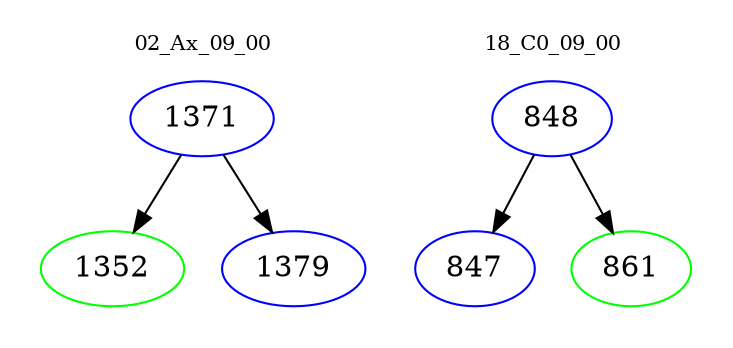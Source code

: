 digraph{
subgraph cluster_0 {
color = white
label = "02_Ax_09_00";
fontsize=10;
T0_1371 [label="1371", color="blue"]
T0_1371 -> T0_1352 [color="black"]
T0_1352 [label="1352", color="green"]
T0_1371 -> T0_1379 [color="black"]
T0_1379 [label="1379", color="blue"]
}
subgraph cluster_1 {
color = white
label = "18_C0_09_00";
fontsize=10;
T1_848 [label="848", color="blue"]
T1_848 -> T1_847 [color="black"]
T1_847 [label="847", color="blue"]
T1_848 -> T1_861 [color="black"]
T1_861 [label="861", color="green"]
}
}
